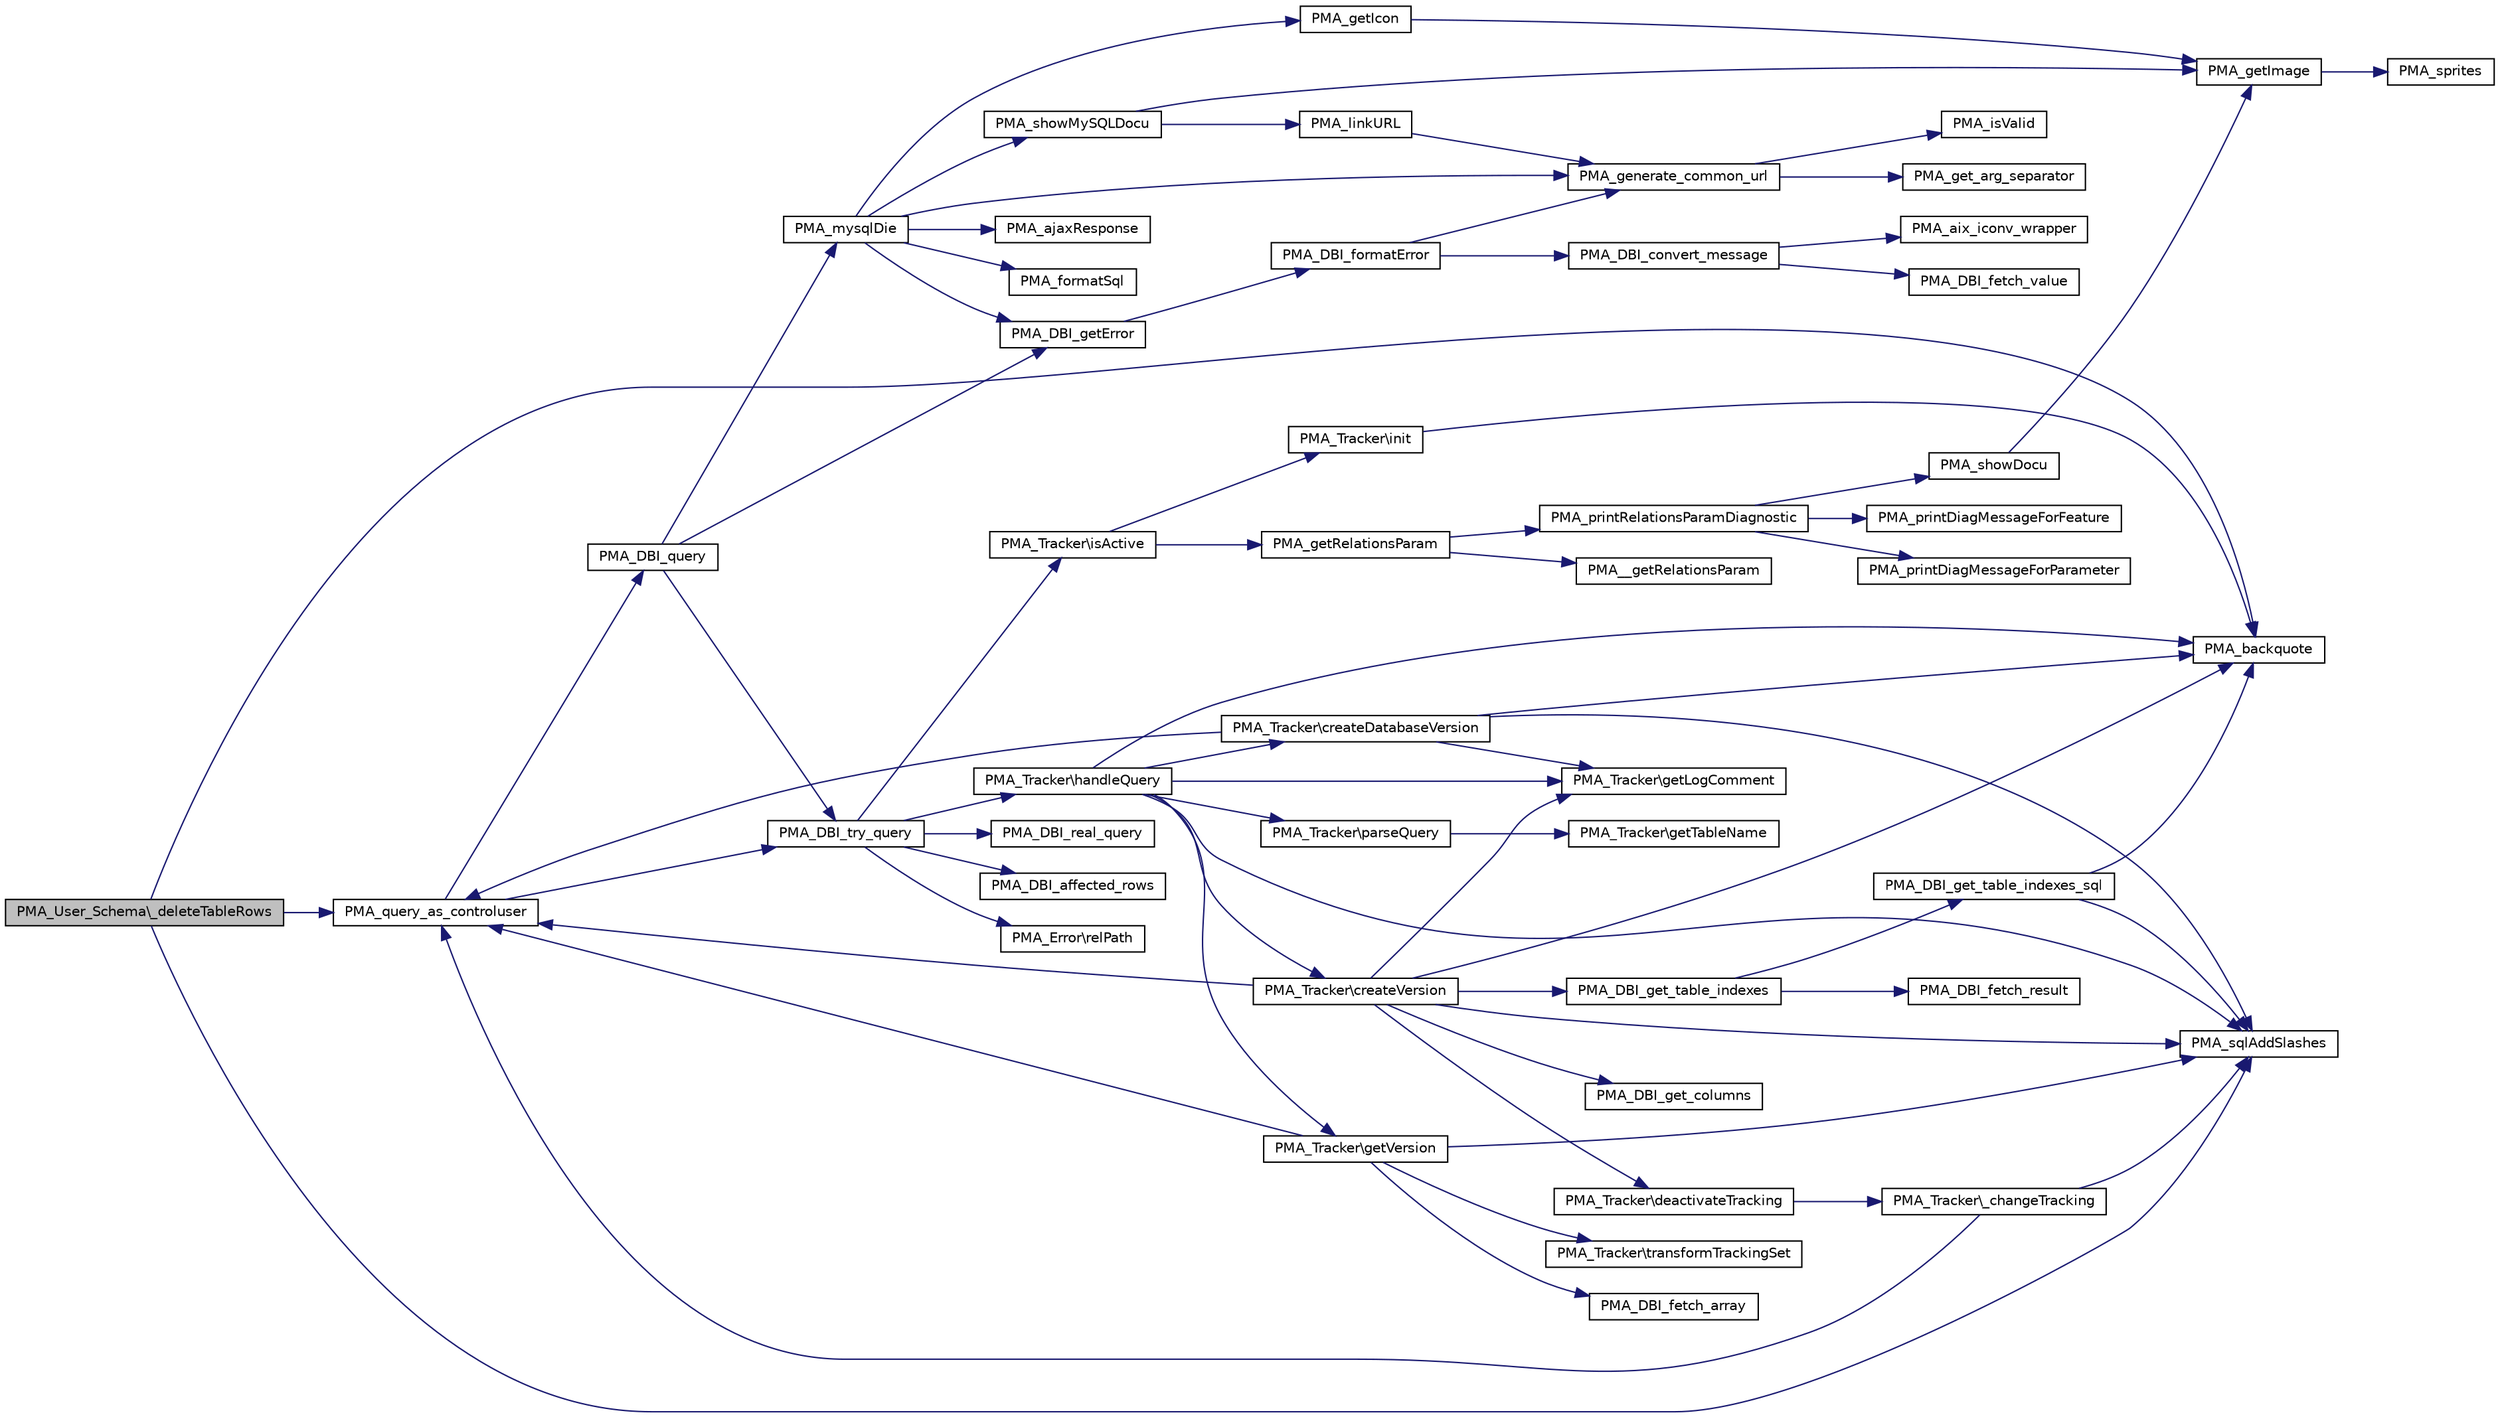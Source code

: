 digraph G
{
  edge [fontname="Helvetica",fontsize="10",labelfontname="Helvetica",labelfontsize="10"];
  node [fontname="Helvetica",fontsize="10",shape=record];
  rankdir="LR";
  Node1 [label="PMA_User_Schema\\_deleteTableRows",height=0.2,width=0.4,color="black", fillcolor="grey75", style="filled" fontcolor="black"];
  Node1 -> Node2 [color="midnightblue",fontsize="10",style="solid",fontname="Helvetica"];
  Node2 [label="PMA_backquote",height=0.2,width=0.4,color="black", fillcolor="white", style="filled",URL="$common_8lib_8php.html#a81c4628f679a153bb4475c5ee2ae49ec",tooltip="Adds backquotes on both sides of a database, table or field name."];
  Node1 -> Node3 [color="midnightblue",fontsize="10",style="solid",fontname="Helvetica"];
  Node3 [label="PMA_sqlAddSlashes",height=0.2,width=0.4,color="black", fillcolor="white", style="filled",URL="$common_8lib_8php.html#a799062f79f401d1f20735d292d008eaf",tooltip="Add slashes before &quot;&#39;&quot; and &quot;\&quot; characters so a value containing them can be used in a sql comparison..."];
  Node1 -> Node4 [color="midnightblue",fontsize="10",style="solid",fontname="Helvetica"];
  Node4 [label="PMA_query_as_controluser",height=0.2,width=0.4,color="black", fillcolor="white", style="filled",URL="$relation_8lib_8php.html#ab6d57b38824545d660dcfcd4c864a177",tooltip="Executes a query as controluser if possible, otherwise as normal user."];
  Node4 -> Node5 [color="midnightblue",fontsize="10",style="solid",fontname="Helvetica"];
  Node5 [label="PMA_DBI_query",height=0.2,width=0.4,color="black", fillcolor="white", style="filled",URL="$database__interface_8lib_8php.html#ab439cded0e18a60e731e76aa4567c089",tooltip="runs a query"];
  Node5 -> Node6 [color="midnightblue",fontsize="10",style="solid",fontname="Helvetica"];
  Node6 [label="PMA_DBI_try_query",height=0.2,width=0.4,color="black", fillcolor="white", style="filled",URL="$database__interface_8lib_8php.html#af4f8622d2f5df7858e4e6ca425ac0274",tooltip="runs a query and returns the result"];
  Node6 -> Node7 [color="midnightblue",fontsize="10",style="solid",fontname="Helvetica"];
  Node7 [label="PMA_DBI_real_query",height=0.2,width=0.4,color="black", fillcolor="white", style="filled",URL="$drizzle_8dbi_8lib_8php.html#a08ba0b503ffbca6710452ba365580035",tooltip="runs a query and returns the result"];
  Node6 -> Node8 [color="midnightblue",fontsize="10",style="solid",fontname="Helvetica"];
  Node8 [label="PMA_DBI_affected_rows",height=0.2,width=0.4,color="black", fillcolor="white", style="filled",URL="$drizzle_8dbi_8lib_8php.html#a861ab5849e4d7f8dab6daaac0071bc15",tooltip="returns the number of rows affected by last query"];
  Node6 -> Node9 [color="midnightblue",fontsize="10",style="solid",fontname="Helvetica"];
  Node9 [label="PMA_Error\\relPath",height=0.2,width=0.4,color="black", fillcolor="white", style="filled",URL="$classPMA__Error.html#a772a7752d93cec8385e0f13af46d376a",tooltip="return short relative path to phpMyAdmin basedir"];
  Node6 -> Node10 [color="midnightblue",fontsize="10",style="solid",fontname="Helvetica"];
  Node10 [label="PMA_Tracker\\isActive",height=0.2,width=0.4,color="black", fillcolor="white", style="filled",URL="$classPMA__Tracker.html#ae5dd143f48e845ae4346da01dfef5d4a",tooltip="Gets the on/off value of the Tracker module, starts initialization."];
  Node10 -> Node11 [color="midnightblue",fontsize="10",style="solid",fontname="Helvetica"];
  Node11 [label="PMA_getRelationsParam",height=0.2,width=0.4,color="black", fillcolor="white", style="filled",URL="$relation_8lib_8php.html#ad4dd08fb9ba9908cd15afb5ac92a2656"];
  Node11 -> Node12 [color="midnightblue",fontsize="10",style="solid",fontname="Helvetica"];
  Node12 [label="PMA__getRelationsParam",height=0.2,width=0.4,color="black", fillcolor="white", style="filled",URL="$relation_8lib_8php.html#aa1b2e6f08d1925e8d0962d508797be28",tooltip="Defines the relation parameters for the current user just a copy of the functions used for relations ..."];
  Node11 -> Node13 [color="midnightblue",fontsize="10",style="solid",fontname="Helvetica"];
  Node13 [label="PMA_printRelationsParamDiagnostic",height=0.2,width=0.4,color="black", fillcolor="white", style="filled",URL="$relation_8lib_8php.html#ada1ffd8f6d6d53e802e2e83d7044a944",tooltip="prints out diagnostic info for pma relation feature"];
  Node13 -> Node14 [color="midnightblue",fontsize="10",style="solid",fontname="Helvetica"];
  Node14 [label="PMA_printDiagMessageForParameter",height=0.2,width=0.4,color="black", fillcolor="white", style="filled",URL="$relation_8lib_8php.html#ab84232d07cff893a8a0fc7fed961d1fc",tooltip="prints out one diagnostic message for a configuration parameter"];
  Node13 -> Node15 [color="midnightblue",fontsize="10",style="solid",fontname="Helvetica"];
  Node15 [label="PMA_printDiagMessageForFeature",height=0.2,width=0.4,color="black", fillcolor="white", style="filled",URL="$relation_8lib_8php.html#ae1e3802955752a85b4488038675cdaa9",tooltip="prints out one diagnostic message for a feature"];
  Node13 -> Node16 [color="midnightblue",fontsize="10",style="solid",fontname="Helvetica"];
  Node16 [label="PMA_showDocu",height=0.2,width=0.4,color="black", fillcolor="white", style="filled",URL="$common_8lib_8php.html#a05d65951adf23dc8f245dbca3a1af7ef",tooltip="Displays a link to the phpMyAdmin documentation."];
  Node16 -> Node17 [color="midnightblue",fontsize="10",style="solid",fontname="Helvetica"];
  Node17 [label="PMA_getImage",height=0.2,width=0.4,color="black", fillcolor="white", style="filled",URL="$common_8lib_8php.html#a54fdec9763bf305a5082d23a5d7d5957",tooltip="Returns an HTML IMG tag for a particular image from a theme, which may be an actual file or an icon f..."];
  Node17 -> Node18 [color="midnightblue",fontsize="10",style="solid",fontname="Helvetica"];
  Node18 [label="PMA_sprites",height=0.2,width=0.4,color="black", fillcolor="white", style="filled",URL="$original_2sprites_8lib_8php.html#adb1d24853efb54486657e2e22bd9755e"];
  Node10 -> Node19 [color="midnightblue",fontsize="10",style="solid",fontname="Helvetica"];
  Node19 [label="PMA_Tracker\\init",height=0.2,width=0.4,color="black", fillcolor="white", style="filled",URL="$classPMA__Tracker.html#a16fc618785cb34b7b36b2fb833600d33",tooltip="Initializes settings."];
  Node19 -> Node2 [color="midnightblue",fontsize="10",style="solid",fontname="Helvetica"];
  Node6 -> Node20 [color="midnightblue",fontsize="10",style="solid",fontname="Helvetica"];
  Node20 [label="PMA_Tracker\\handleQuery",height=0.2,width=0.4,color="black", fillcolor="white", style="filled",URL="$classPMA__Tracker.html#a45bbf8cbb24c0cc3e379a0abf0ecee10",tooltip="Analyzes a given SQL statement and saves tracking data."];
  Node20 -> Node21 [color="midnightblue",fontsize="10",style="solid",fontname="Helvetica"];
  Node21 [label="PMA_Tracker\\parseQuery",height=0.2,width=0.4,color="black", fillcolor="white", style="filled",URL="$classPMA__Tracker.html#a0ed18d54f03c8774c52bb5e77af57b13",tooltip="Parses a query."];
  Node21 -> Node22 [color="midnightblue",fontsize="10",style="solid",fontname="Helvetica"];
  Node22 [label="PMA_Tracker\\getTableName",height=0.2,width=0.4,color="black", fillcolor="white", style="filled",URL="$classPMA__Tracker.html#a4638f7bb0092dfe0823e710523ff7151",tooltip="Parses the name of a table from a SQL statement substring."];
  Node20 -> Node23 [color="midnightblue",fontsize="10",style="solid",fontname="Helvetica"];
  Node23 [label="PMA_Tracker\\getVersion",height=0.2,width=0.4,color="black", fillcolor="white", style="filled",URL="$classPMA__Tracker.html#a315294423a060736a4c5a35ec099943e",tooltip="Gets the newest version of a tracking job (in other words: gets the HEAD version)."];
  Node23 -> Node3 [color="midnightblue",fontsize="10",style="solid",fontname="Helvetica"];
  Node23 -> Node24 [color="midnightblue",fontsize="10",style="solid",fontname="Helvetica"];
  Node24 [label="PMA_Tracker\\transformTrackingSet",height=0.2,width=0.4,color="black", fillcolor="white", style="filled",URL="$classPMA__Tracker.html#a1ceeb83cd800f8273fb050439f8278da",tooltip="Transforms tracking set for Drizzle, which has no SET type."];
  Node23 -> Node25 [color="midnightblue",fontsize="10",style="solid",fontname="Helvetica"];
  Node25 [label="PMA_DBI_fetch_array",height=0.2,width=0.4,color="black", fillcolor="white", style="filled",URL="$drizzle_8dbi_8lib_8php.html#a82910e461b1997b01dc49d76b7608e93",tooltip="returns array of rows with associative and numeric keys from $result"];
  Node23 -> Node4 [color="midnightblue",fontsize="10",style="solid",fontname="Helvetica"];
  Node20 -> Node26 [color="midnightblue",fontsize="10",style="solid",fontname="Helvetica"];
  Node26 [label="PMA_Tracker\\createVersion",height=0.2,width=0.4,color="black", fillcolor="white", style="filled",URL="$classPMA__Tracker.html#a42ffa6e4d6005801f830d64cb43160b5",tooltip="Creates tracking version of a table / view (in other words: create a job to track future changes on t..."];
  Node26 -> Node27 [color="midnightblue",fontsize="10",style="solid",fontname="Helvetica"];
  Node27 [label="PMA_DBI_get_columns",height=0.2,width=0.4,color="black", fillcolor="white", style="filled",URL="$database__interface_8lib_8php.html#a0f34de2c56a55fc2862bf26c489fc5aa",tooltip="Returns descriptions of columns in given table (all or given by $column)"];
  Node26 -> Node28 [color="midnightblue",fontsize="10",style="solid",fontname="Helvetica"];
  Node28 [label="PMA_DBI_get_table_indexes",height=0.2,width=0.4,color="black", fillcolor="white", style="filled",URL="$database__interface_8lib_8php.html#ad024afebf46c43570280d649c48954ba",tooltip="Returns indexes of a table."];
  Node28 -> Node29 [color="midnightblue",fontsize="10",style="solid",fontname="Helvetica"];
  Node29 [label="PMA_DBI_get_table_indexes_sql",height=0.2,width=0.4,color="black", fillcolor="white", style="filled",URL="$database__interface_8lib_8php.html#a08524b087dc87a07e0d838fdec49c77d",tooltip="Returns SQL for fetching information on table indexes (SHOW INDEXES)"];
  Node29 -> Node3 [color="midnightblue",fontsize="10",style="solid",fontname="Helvetica"];
  Node29 -> Node2 [color="midnightblue",fontsize="10",style="solid",fontname="Helvetica"];
  Node28 -> Node30 [color="midnightblue",fontsize="10",style="solid",fontname="Helvetica"];
  Node30 [label="PMA_DBI_fetch_result",height=0.2,width=0.4,color="black", fillcolor="white", style="filled",URL="$database__interface_8lib_8php.html#a761f919096699667412d2ffd391eaa5b",tooltip="returns all rows in the resultset in one array"];
  Node26 -> Node31 [color="midnightblue",fontsize="10",style="solid",fontname="Helvetica"];
  Node31 [label="PMA_Tracker\\getLogComment",height=0.2,width=0.4,color="black", fillcolor="white", style="filled",URL="$classPMA__Tracker.html#a09cf326169bfdd91ab8ac6a11b08df09",tooltip="Returns the comment line for the log."];
  Node26 -> Node2 [color="midnightblue",fontsize="10",style="solid",fontname="Helvetica"];
  Node26 -> Node3 [color="midnightblue",fontsize="10",style="solid",fontname="Helvetica"];
  Node26 -> Node4 [color="midnightblue",fontsize="10",style="solid",fontname="Helvetica"];
  Node26 -> Node32 [color="midnightblue",fontsize="10",style="solid",fontname="Helvetica"];
  Node32 [label="PMA_Tracker\\deactivateTracking",height=0.2,width=0.4,color="black", fillcolor="white", style="filled",URL="$classPMA__Tracker.html#a6aa4146352a53d1a8a02a7d082744cfa",tooltip="Deactivates tracking of a table."];
  Node32 -> Node33 [color="midnightblue",fontsize="10",style="solid",fontname="Helvetica"];
  Node33 [label="PMA_Tracker\\_changeTracking",height=0.2,width=0.4,color="black", fillcolor="white", style="filled",URL="$classPMA__Tracker.html#a57f1995e1ee7ebf2f43536bff5a3f650",tooltip="Changes tracking of a table."];
  Node33 -> Node3 [color="midnightblue",fontsize="10",style="solid",fontname="Helvetica"];
  Node33 -> Node4 [color="midnightblue",fontsize="10",style="solid",fontname="Helvetica"];
  Node20 -> Node34 [color="midnightblue",fontsize="10",style="solid",fontname="Helvetica"];
  Node34 [label="PMA_Tracker\\createDatabaseVersion",height=0.2,width=0.4,color="black", fillcolor="white", style="filled",URL="$classPMA__Tracker.html#a3aacc0c0e3b67d82419856773f536166",tooltip="Creates tracking version of a database (in other words: create a job to track future changes on the d..."];
  Node34 -> Node31 [color="midnightblue",fontsize="10",style="solid",fontname="Helvetica"];
  Node34 -> Node2 [color="midnightblue",fontsize="10",style="solid",fontname="Helvetica"];
  Node34 -> Node3 [color="midnightblue",fontsize="10",style="solid",fontname="Helvetica"];
  Node34 -> Node4 [color="midnightblue",fontsize="10",style="solid",fontname="Helvetica"];
  Node20 -> Node31 [color="midnightblue",fontsize="10",style="solid",fontname="Helvetica"];
  Node20 -> Node2 [color="midnightblue",fontsize="10",style="solid",fontname="Helvetica"];
  Node20 -> Node3 [color="midnightblue",fontsize="10",style="solid",fontname="Helvetica"];
  Node5 -> Node35 [color="midnightblue",fontsize="10",style="solid",fontname="Helvetica"];
  Node35 [label="PMA_mysqlDie",height=0.2,width=0.4,color="black", fillcolor="white", style="filled",URL="$common_8lib_8php.html#a4b5abc57e204c6266283131d03f66395",tooltip="Displays a MySQL error message in the right frame."];
  Node35 -> Node36 [color="midnightblue",fontsize="10",style="solid",fontname="Helvetica"];
  Node36 [label="PMA_DBI_getError",height=0.2,width=0.4,color="black", fillcolor="white", style="filled",URL="$drizzle_8dbi_8lib_8php.html#a704868d694079bc38c1947d370b8bf79",tooltip="returns last error message or false if no errors occured"];
  Node36 -> Node37 [color="midnightblue",fontsize="10",style="solid",fontname="Helvetica"];
  Node37 [label="PMA_DBI_formatError",height=0.2,width=0.4,color="black", fillcolor="white", style="filled",URL="$database__interface_8lib_8php.html#a53d2263f39303e561d76439d28f4a1be",tooltip="Formats database error message in a friendly way."];
  Node37 -> Node38 [color="midnightblue",fontsize="10",style="solid",fontname="Helvetica"];
  Node38 [label="PMA_DBI_convert_message",height=0.2,width=0.4,color="black", fillcolor="white", style="filled",URL="$database__interface_8lib_8php.html#a6f4e94ffe2e5c28f0ce9f23c2e65e74a",tooltip="converts charset of a mysql message, usually coming from mysql_error(), into PMA charset, usally UTF-8 uses language to charset mapping from mysql/share/errmsg.txt and charset names to ISO charset from information_schema.CHARACTER_SETS"];
  Node38 -> Node39 [color="midnightblue",fontsize="10",style="solid",fontname="Helvetica"];
  Node39 [label="PMA_DBI_fetch_value",height=0.2,width=0.4,color="black", fillcolor="white", style="filled",URL="$database__interface_8lib_8php.html#a772f12a953dd2908745bb16a8fa7b63a",tooltip="returns a single value from the given result or query, if the query or the result has more than one r..."];
  Node38 -> Node40 [color="midnightblue",fontsize="10",style="solid",fontname="Helvetica"];
  Node40 [label="PMA_aix_iconv_wrapper",height=0.2,width=0.4,color="black", fillcolor="white", style="filled",URL="$iconv__wrapper_8lib_8php.html#ae2a03599cbea1b2d682a18a39f87ba11",tooltip="Wrapper around IBM AIX iconv(), whose character set naming differs from the GNU version of iconv()..."];
  Node37 -> Node41 [color="midnightblue",fontsize="10",style="solid",fontname="Helvetica"];
  Node41 [label="PMA_generate_common_url",height=0.2,width=0.4,color="black", fillcolor="white", style="filled",URL="$url__generating_8lib_8php.html#ad5c0cfef7cb600a158a1ef5fa321a094",tooltip="Generates text with URL parameters."];
  Node41 -> Node42 [color="midnightblue",fontsize="10",style="solid",fontname="Helvetica"];
  Node42 [label="PMA_isValid",height=0.2,width=0.4,color="black", fillcolor="white", style="filled",URL="$core_8lib_8php.html#a1b8fd01cdfbdfaac35e692fcdaaad700",tooltip="checks given $var against $type or $compare"];
  Node41 -> Node43 [color="midnightblue",fontsize="10",style="solid",fontname="Helvetica"];
  Node43 [label="PMA_get_arg_separator",height=0.2,width=0.4,color="black", fillcolor="white", style="filled",URL="$url__generating_8lib_8php.html#a4ba0b6653c22a19615683ab743c1b4e1",tooltip="Returns url separator."];
  Node35 -> Node44 [color="midnightblue",fontsize="10",style="solid",fontname="Helvetica"];
  Node44 [label="PMA_formatSql",height=0.2,width=0.4,color="black", fillcolor="white", style="filled",URL="$common_8lib_8php.html#a7318464fb4bfbdb4c33b3257ad533ab6",tooltip="format sql strings"];
  Node35 -> Node45 [color="midnightblue",fontsize="10",style="solid",fontname="Helvetica"];
  Node45 [label="PMA_showMySQLDocu",height=0.2,width=0.4,color="black", fillcolor="white", style="filled",URL="$common_8lib_8php.html#a5b2c38942cb8fe55e02ba17d0bef9f15",tooltip="Displays a link to the official MySQL documentation."];
  Node45 -> Node46 [color="midnightblue",fontsize="10",style="solid",fontname="Helvetica"];
  Node46 [label="PMA_linkURL",height=0.2,width=0.4,color="black", fillcolor="white", style="filled",URL="$core_8lib_8php.html#a9bbc563e958307413cd9a83f70ff2590",tooltip="Returns link to (possibly) external site using defined redirector."];
  Node46 -> Node41 [color="midnightblue",fontsize="10",style="solid",fontname="Helvetica"];
  Node45 -> Node17 [color="midnightblue",fontsize="10",style="solid",fontname="Helvetica"];
  Node35 -> Node41 [color="midnightblue",fontsize="10",style="solid",fontname="Helvetica"];
  Node35 -> Node47 [color="midnightblue",fontsize="10",style="solid",fontname="Helvetica"];
  Node47 [label="PMA_getIcon",height=0.2,width=0.4,color="black", fillcolor="white", style="filled",URL="$common_8lib_8php.html#a73905c5a8a80014a8d299d0c74176316",tooltip="Returns an HTML IMG tag for a particular icon from a theme, which may be an actual file or an icon fr..."];
  Node47 -> Node17 [color="midnightblue",fontsize="10",style="solid",fontname="Helvetica"];
  Node35 -> Node48 [color="midnightblue",fontsize="10",style="solid",fontname="Helvetica"];
  Node48 [label="PMA_ajaxResponse",height=0.2,width=0.4,color="black", fillcolor="white", style="filled",URL="$common_8lib_8php.html#a8e357ad2d42095d9078580361cb77a96",tooltip="function that generates a json output for an ajax request and ends script execution"];
  Node5 -> Node36 [color="midnightblue",fontsize="10",style="solid",fontname="Helvetica"];
  Node4 -> Node6 [color="midnightblue",fontsize="10",style="solid",fontname="Helvetica"];
}
